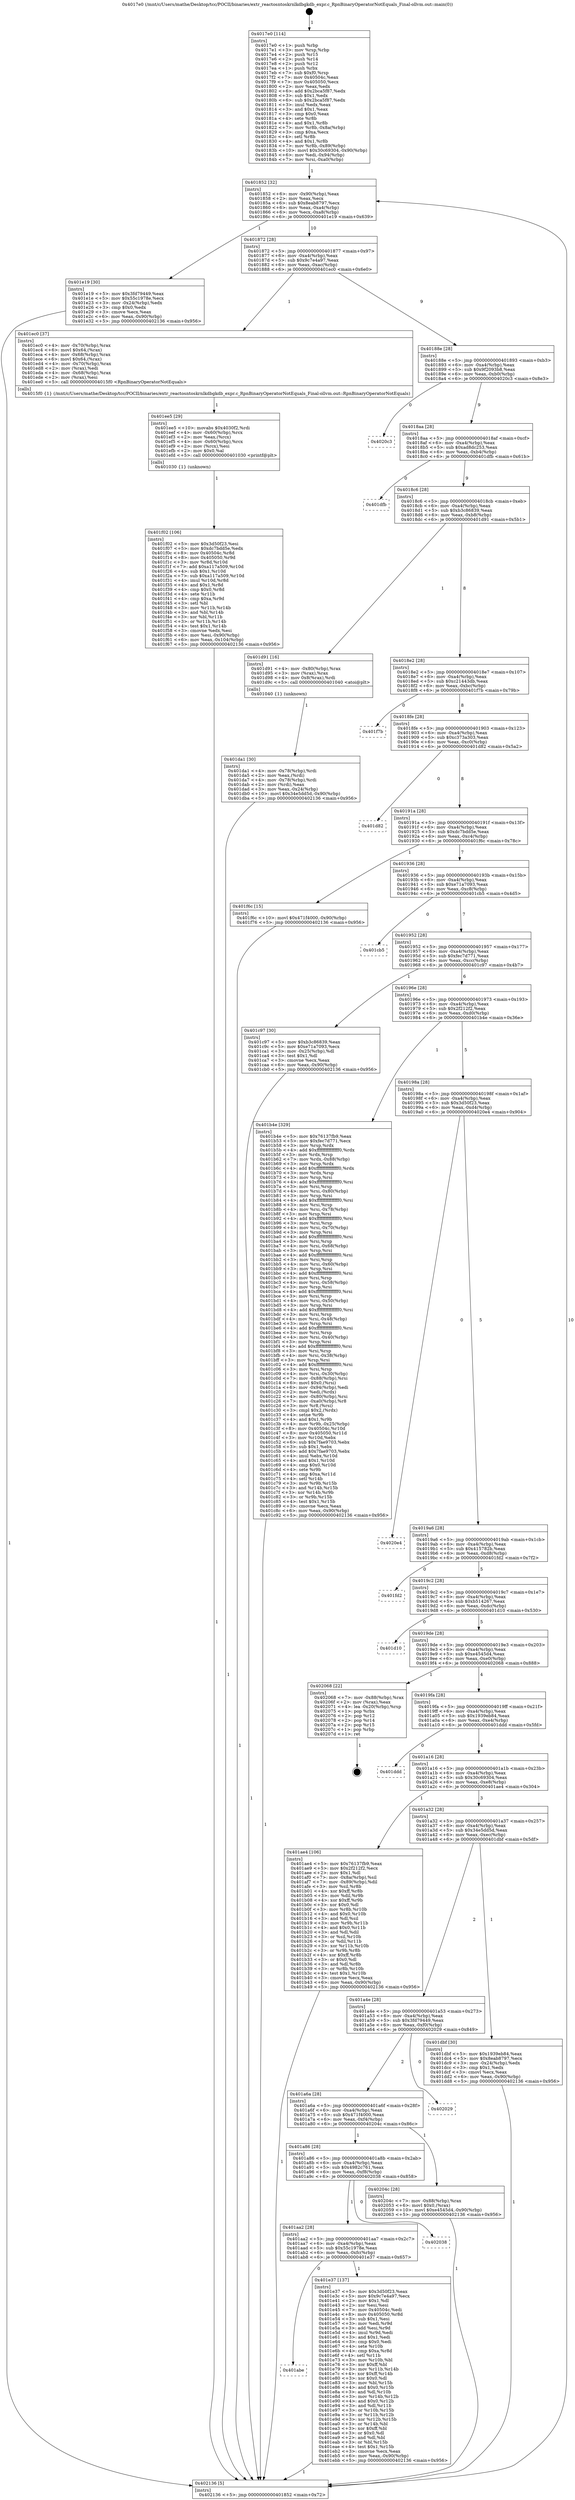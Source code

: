 digraph "0x4017e0" {
  label = "0x4017e0 (/mnt/c/Users/mathe/Desktop/tcc/POCII/binaries/extr_reactosntoskrnlkdbgkdb_expr.c_RpnBinaryOperatorNotEquals_Final-ollvm.out::main(0))"
  labelloc = "t"
  node[shape=record]

  Entry [label="",width=0.3,height=0.3,shape=circle,fillcolor=black,style=filled]
  "0x401852" [label="{
     0x401852 [32]\l
     | [instrs]\l
     &nbsp;&nbsp;0x401852 \<+6\>: mov -0x90(%rbp),%eax\l
     &nbsp;&nbsp;0x401858 \<+2\>: mov %eax,%ecx\l
     &nbsp;&nbsp;0x40185a \<+6\>: sub $0x8eab8797,%ecx\l
     &nbsp;&nbsp;0x401860 \<+6\>: mov %eax,-0xa4(%rbp)\l
     &nbsp;&nbsp;0x401866 \<+6\>: mov %ecx,-0xa8(%rbp)\l
     &nbsp;&nbsp;0x40186c \<+6\>: je 0000000000401e19 \<main+0x639\>\l
  }"]
  "0x401e19" [label="{
     0x401e19 [30]\l
     | [instrs]\l
     &nbsp;&nbsp;0x401e19 \<+5\>: mov $0x3fd79449,%eax\l
     &nbsp;&nbsp;0x401e1e \<+5\>: mov $0x55c1978e,%ecx\l
     &nbsp;&nbsp;0x401e23 \<+3\>: mov -0x24(%rbp),%edx\l
     &nbsp;&nbsp;0x401e26 \<+3\>: cmp $0x0,%edx\l
     &nbsp;&nbsp;0x401e29 \<+3\>: cmove %ecx,%eax\l
     &nbsp;&nbsp;0x401e2c \<+6\>: mov %eax,-0x90(%rbp)\l
     &nbsp;&nbsp;0x401e32 \<+5\>: jmp 0000000000402136 \<main+0x956\>\l
  }"]
  "0x401872" [label="{
     0x401872 [28]\l
     | [instrs]\l
     &nbsp;&nbsp;0x401872 \<+5\>: jmp 0000000000401877 \<main+0x97\>\l
     &nbsp;&nbsp;0x401877 \<+6\>: mov -0xa4(%rbp),%eax\l
     &nbsp;&nbsp;0x40187d \<+5\>: sub $0x9c7e4a97,%eax\l
     &nbsp;&nbsp;0x401882 \<+6\>: mov %eax,-0xac(%rbp)\l
     &nbsp;&nbsp;0x401888 \<+6\>: je 0000000000401ec0 \<main+0x6e0\>\l
  }"]
  Exit [label="",width=0.3,height=0.3,shape=circle,fillcolor=black,style=filled,peripheries=2]
  "0x401ec0" [label="{
     0x401ec0 [37]\l
     | [instrs]\l
     &nbsp;&nbsp;0x401ec0 \<+4\>: mov -0x70(%rbp),%rax\l
     &nbsp;&nbsp;0x401ec4 \<+6\>: movl $0x64,(%rax)\l
     &nbsp;&nbsp;0x401eca \<+4\>: mov -0x68(%rbp),%rax\l
     &nbsp;&nbsp;0x401ece \<+6\>: movl $0x64,(%rax)\l
     &nbsp;&nbsp;0x401ed4 \<+4\>: mov -0x70(%rbp),%rax\l
     &nbsp;&nbsp;0x401ed8 \<+2\>: mov (%rax),%edi\l
     &nbsp;&nbsp;0x401eda \<+4\>: mov -0x68(%rbp),%rax\l
     &nbsp;&nbsp;0x401ede \<+2\>: mov (%rax),%esi\l
     &nbsp;&nbsp;0x401ee0 \<+5\>: call 00000000004015f0 \<RpnBinaryOperatorNotEquals\>\l
     | [calls]\l
     &nbsp;&nbsp;0x4015f0 \{1\} (/mnt/c/Users/mathe/Desktop/tcc/POCII/binaries/extr_reactosntoskrnlkdbgkdb_expr.c_RpnBinaryOperatorNotEquals_Final-ollvm.out::RpnBinaryOperatorNotEquals)\l
  }"]
  "0x40188e" [label="{
     0x40188e [28]\l
     | [instrs]\l
     &nbsp;&nbsp;0x40188e \<+5\>: jmp 0000000000401893 \<main+0xb3\>\l
     &nbsp;&nbsp;0x401893 \<+6\>: mov -0xa4(%rbp),%eax\l
     &nbsp;&nbsp;0x401899 \<+5\>: sub $0x9f2093b8,%eax\l
     &nbsp;&nbsp;0x40189e \<+6\>: mov %eax,-0xb0(%rbp)\l
     &nbsp;&nbsp;0x4018a4 \<+6\>: je 00000000004020c3 \<main+0x8e3\>\l
  }"]
  "0x401f02" [label="{
     0x401f02 [106]\l
     | [instrs]\l
     &nbsp;&nbsp;0x401f02 \<+5\>: mov $0x3d50f23,%esi\l
     &nbsp;&nbsp;0x401f07 \<+5\>: mov $0xdc7bdd5e,%edx\l
     &nbsp;&nbsp;0x401f0c \<+8\>: mov 0x40504c,%r8d\l
     &nbsp;&nbsp;0x401f14 \<+8\>: mov 0x405050,%r9d\l
     &nbsp;&nbsp;0x401f1c \<+3\>: mov %r8d,%r10d\l
     &nbsp;&nbsp;0x401f1f \<+7\>: add $0xa117a509,%r10d\l
     &nbsp;&nbsp;0x401f26 \<+4\>: sub $0x1,%r10d\l
     &nbsp;&nbsp;0x401f2a \<+7\>: sub $0xa117a509,%r10d\l
     &nbsp;&nbsp;0x401f31 \<+4\>: imul %r10d,%r8d\l
     &nbsp;&nbsp;0x401f35 \<+4\>: and $0x1,%r8d\l
     &nbsp;&nbsp;0x401f39 \<+4\>: cmp $0x0,%r8d\l
     &nbsp;&nbsp;0x401f3d \<+4\>: sete %r11b\l
     &nbsp;&nbsp;0x401f41 \<+4\>: cmp $0xa,%r9d\l
     &nbsp;&nbsp;0x401f45 \<+3\>: setl %bl\l
     &nbsp;&nbsp;0x401f48 \<+3\>: mov %r11b,%r14b\l
     &nbsp;&nbsp;0x401f4b \<+3\>: and %bl,%r14b\l
     &nbsp;&nbsp;0x401f4e \<+3\>: xor %bl,%r11b\l
     &nbsp;&nbsp;0x401f51 \<+3\>: or %r11b,%r14b\l
     &nbsp;&nbsp;0x401f54 \<+4\>: test $0x1,%r14b\l
     &nbsp;&nbsp;0x401f58 \<+3\>: cmovne %edx,%esi\l
     &nbsp;&nbsp;0x401f5b \<+6\>: mov %esi,-0x90(%rbp)\l
     &nbsp;&nbsp;0x401f61 \<+6\>: mov %eax,-0x104(%rbp)\l
     &nbsp;&nbsp;0x401f67 \<+5\>: jmp 0000000000402136 \<main+0x956\>\l
  }"]
  "0x4020c3" [label="{
     0x4020c3\l
  }", style=dashed]
  "0x4018aa" [label="{
     0x4018aa [28]\l
     | [instrs]\l
     &nbsp;&nbsp;0x4018aa \<+5\>: jmp 00000000004018af \<main+0xcf\>\l
     &nbsp;&nbsp;0x4018af \<+6\>: mov -0xa4(%rbp),%eax\l
     &nbsp;&nbsp;0x4018b5 \<+5\>: sub $0xad8dc253,%eax\l
     &nbsp;&nbsp;0x4018ba \<+6\>: mov %eax,-0xb4(%rbp)\l
     &nbsp;&nbsp;0x4018c0 \<+6\>: je 0000000000401dfb \<main+0x61b\>\l
  }"]
  "0x401ee5" [label="{
     0x401ee5 [29]\l
     | [instrs]\l
     &nbsp;&nbsp;0x401ee5 \<+10\>: movabs $0x4030f2,%rdi\l
     &nbsp;&nbsp;0x401eef \<+4\>: mov -0x60(%rbp),%rcx\l
     &nbsp;&nbsp;0x401ef3 \<+2\>: mov %eax,(%rcx)\l
     &nbsp;&nbsp;0x401ef5 \<+4\>: mov -0x60(%rbp),%rcx\l
     &nbsp;&nbsp;0x401ef9 \<+2\>: mov (%rcx),%esi\l
     &nbsp;&nbsp;0x401efb \<+2\>: mov $0x0,%al\l
     &nbsp;&nbsp;0x401efd \<+5\>: call 0000000000401030 \<printf@plt\>\l
     | [calls]\l
     &nbsp;&nbsp;0x401030 \{1\} (unknown)\l
  }"]
  "0x401dfb" [label="{
     0x401dfb\l
  }", style=dashed]
  "0x4018c6" [label="{
     0x4018c6 [28]\l
     | [instrs]\l
     &nbsp;&nbsp;0x4018c6 \<+5\>: jmp 00000000004018cb \<main+0xeb\>\l
     &nbsp;&nbsp;0x4018cb \<+6\>: mov -0xa4(%rbp),%eax\l
     &nbsp;&nbsp;0x4018d1 \<+5\>: sub $0xb3c86839,%eax\l
     &nbsp;&nbsp;0x4018d6 \<+6\>: mov %eax,-0xb8(%rbp)\l
     &nbsp;&nbsp;0x4018dc \<+6\>: je 0000000000401d91 \<main+0x5b1\>\l
  }"]
  "0x401abe" [label="{
     0x401abe\l
  }", style=dashed]
  "0x401d91" [label="{
     0x401d91 [16]\l
     | [instrs]\l
     &nbsp;&nbsp;0x401d91 \<+4\>: mov -0x80(%rbp),%rax\l
     &nbsp;&nbsp;0x401d95 \<+3\>: mov (%rax),%rax\l
     &nbsp;&nbsp;0x401d98 \<+4\>: mov 0x8(%rax),%rdi\l
     &nbsp;&nbsp;0x401d9c \<+5\>: call 0000000000401040 \<atoi@plt\>\l
     | [calls]\l
     &nbsp;&nbsp;0x401040 \{1\} (unknown)\l
  }"]
  "0x4018e2" [label="{
     0x4018e2 [28]\l
     | [instrs]\l
     &nbsp;&nbsp;0x4018e2 \<+5\>: jmp 00000000004018e7 \<main+0x107\>\l
     &nbsp;&nbsp;0x4018e7 \<+6\>: mov -0xa4(%rbp),%eax\l
     &nbsp;&nbsp;0x4018ed \<+5\>: sub $0xc21443db,%eax\l
     &nbsp;&nbsp;0x4018f2 \<+6\>: mov %eax,-0xbc(%rbp)\l
     &nbsp;&nbsp;0x4018f8 \<+6\>: je 0000000000401f7b \<main+0x79b\>\l
  }"]
  "0x401e37" [label="{
     0x401e37 [137]\l
     | [instrs]\l
     &nbsp;&nbsp;0x401e37 \<+5\>: mov $0x3d50f23,%eax\l
     &nbsp;&nbsp;0x401e3c \<+5\>: mov $0x9c7e4a97,%ecx\l
     &nbsp;&nbsp;0x401e41 \<+2\>: mov $0x1,%dl\l
     &nbsp;&nbsp;0x401e43 \<+2\>: xor %esi,%esi\l
     &nbsp;&nbsp;0x401e45 \<+7\>: mov 0x40504c,%edi\l
     &nbsp;&nbsp;0x401e4c \<+8\>: mov 0x405050,%r8d\l
     &nbsp;&nbsp;0x401e54 \<+3\>: sub $0x1,%esi\l
     &nbsp;&nbsp;0x401e57 \<+3\>: mov %edi,%r9d\l
     &nbsp;&nbsp;0x401e5a \<+3\>: add %esi,%r9d\l
     &nbsp;&nbsp;0x401e5d \<+4\>: imul %r9d,%edi\l
     &nbsp;&nbsp;0x401e61 \<+3\>: and $0x1,%edi\l
     &nbsp;&nbsp;0x401e64 \<+3\>: cmp $0x0,%edi\l
     &nbsp;&nbsp;0x401e67 \<+4\>: sete %r10b\l
     &nbsp;&nbsp;0x401e6b \<+4\>: cmp $0xa,%r8d\l
     &nbsp;&nbsp;0x401e6f \<+4\>: setl %r11b\l
     &nbsp;&nbsp;0x401e73 \<+3\>: mov %r10b,%bl\l
     &nbsp;&nbsp;0x401e76 \<+3\>: xor $0xff,%bl\l
     &nbsp;&nbsp;0x401e79 \<+3\>: mov %r11b,%r14b\l
     &nbsp;&nbsp;0x401e7c \<+4\>: xor $0xff,%r14b\l
     &nbsp;&nbsp;0x401e80 \<+3\>: xor $0x0,%dl\l
     &nbsp;&nbsp;0x401e83 \<+3\>: mov %bl,%r15b\l
     &nbsp;&nbsp;0x401e86 \<+4\>: and $0x0,%r15b\l
     &nbsp;&nbsp;0x401e8a \<+3\>: and %dl,%r10b\l
     &nbsp;&nbsp;0x401e8d \<+3\>: mov %r14b,%r12b\l
     &nbsp;&nbsp;0x401e90 \<+4\>: and $0x0,%r12b\l
     &nbsp;&nbsp;0x401e94 \<+3\>: and %dl,%r11b\l
     &nbsp;&nbsp;0x401e97 \<+3\>: or %r10b,%r15b\l
     &nbsp;&nbsp;0x401e9a \<+3\>: or %r11b,%r12b\l
     &nbsp;&nbsp;0x401e9d \<+3\>: xor %r12b,%r15b\l
     &nbsp;&nbsp;0x401ea0 \<+3\>: or %r14b,%bl\l
     &nbsp;&nbsp;0x401ea3 \<+3\>: xor $0xff,%bl\l
     &nbsp;&nbsp;0x401ea6 \<+3\>: or $0x0,%dl\l
     &nbsp;&nbsp;0x401ea9 \<+2\>: and %dl,%bl\l
     &nbsp;&nbsp;0x401eab \<+3\>: or %bl,%r15b\l
     &nbsp;&nbsp;0x401eae \<+4\>: test $0x1,%r15b\l
     &nbsp;&nbsp;0x401eb2 \<+3\>: cmovne %ecx,%eax\l
     &nbsp;&nbsp;0x401eb5 \<+6\>: mov %eax,-0x90(%rbp)\l
     &nbsp;&nbsp;0x401ebb \<+5\>: jmp 0000000000402136 \<main+0x956\>\l
  }"]
  "0x401f7b" [label="{
     0x401f7b\l
  }", style=dashed]
  "0x4018fe" [label="{
     0x4018fe [28]\l
     | [instrs]\l
     &nbsp;&nbsp;0x4018fe \<+5\>: jmp 0000000000401903 \<main+0x123\>\l
     &nbsp;&nbsp;0x401903 \<+6\>: mov -0xa4(%rbp),%eax\l
     &nbsp;&nbsp;0x401909 \<+5\>: sub $0xc373a303,%eax\l
     &nbsp;&nbsp;0x40190e \<+6\>: mov %eax,-0xc0(%rbp)\l
     &nbsp;&nbsp;0x401914 \<+6\>: je 0000000000401d82 \<main+0x5a2\>\l
  }"]
  "0x401aa2" [label="{
     0x401aa2 [28]\l
     | [instrs]\l
     &nbsp;&nbsp;0x401aa2 \<+5\>: jmp 0000000000401aa7 \<main+0x2c7\>\l
     &nbsp;&nbsp;0x401aa7 \<+6\>: mov -0xa4(%rbp),%eax\l
     &nbsp;&nbsp;0x401aad \<+5\>: sub $0x55c1978e,%eax\l
     &nbsp;&nbsp;0x401ab2 \<+6\>: mov %eax,-0xfc(%rbp)\l
     &nbsp;&nbsp;0x401ab8 \<+6\>: je 0000000000401e37 \<main+0x657\>\l
  }"]
  "0x401d82" [label="{
     0x401d82\l
  }", style=dashed]
  "0x40191a" [label="{
     0x40191a [28]\l
     | [instrs]\l
     &nbsp;&nbsp;0x40191a \<+5\>: jmp 000000000040191f \<main+0x13f\>\l
     &nbsp;&nbsp;0x40191f \<+6\>: mov -0xa4(%rbp),%eax\l
     &nbsp;&nbsp;0x401925 \<+5\>: sub $0xdc7bdd5e,%eax\l
     &nbsp;&nbsp;0x40192a \<+6\>: mov %eax,-0xc4(%rbp)\l
     &nbsp;&nbsp;0x401930 \<+6\>: je 0000000000401f6c \<main+0x78c\>\l
  }"]
  "0x402038" [label="{
     0x402038\l
  }", style=dashed]
  "0x401f6c" [label="{
     0x401f6c [15]\l
     | [instrs]\l
     &nbsp;&nbsp;0x401f6c \<+10\>: movl $0x471f4000,-0x90(%rbp)\l
     &nbsp;&nbsp;0x401f76 \<+5\>: jmp 0000000000402136 \<main+0x956\>\l
  }"]
  "0x401936" [label="{
     0x401936 [28]\l
     | [instrs]\l
     &nbsp;&nbsp;0x401936 \<+5\>: jmp 000000000040193b \<main+0x15b\>\l
     &nbsp;&nbsp;0x40193b \<+6\>: mov -0xa4(%rbp),%eax\l
     &nbsp;&nbsp;0x401941 \<+5\>: sub $0xe71a7093,%eax\l
     &nbsp;&nbsp;0x401946 \<+6\>: mov %eax,-0xc8(%rbp)\l
     &nbsp;&nbsp;0x40194c \<+6\>: je 0000000000401cb5 \<main+0x4d5\>\l
  }"]
  "0x401a86" [label="{
     0x401a86 [28]\l
     | [instrs]\l
     &nbsp;&nbsp;0x401a86 \<+5\>: jmp 0000000000401a8b \<main+0x2ab\>\l
     &nbsp;&nbsp;0x401a8b \<+6\>: mov -0xa4(%rbp),%eax\l
     &nbsp;&nbsp;0x401a91 \<+5\>: sub $0x4982c761,%eax\l
     &nbsp;&nbsp;0x401a96 \<+6\>: mov %eax,-0xf8(%rbp)\l
     &nbsp;&nbsp;0x401a9c \<+6\>: je 0000000000402038 \<main+0x858\>\l
  }"]
  "0x401cb5" [label="{
     0x401cb5\l
  }", style=dashed]
  "0x401952" [label="{
     0x401952 [28]\l
     | [instrs]\l
     &nbsp;&nbsp;0x401952 \<+5\>: jmp 0000000000401957 \<main+0x177\>\l
     &nbsp;&nbsp;0x401957 \<+6\>: mov -0xa4(%rbp),%eax\l
     &nbsp;&nbsp;0x40195d \<+5\>: sub $0xfec7d771,%eax\l
     &nbsp;&nbsp;0x401962 \<+6\>: mov %eax,-0xcc(%rbp)\l
     &nbsp;&nbsp;0x401968 \<+6\>: je 0000000000401c97 \<main+0x4b7\>\l
  }"]
  "0x40204c" [label="{
     0x40204c [28]\l
     | [instrs]\l
     &nbsp;&nbsp;0x40204c \<+7\>: mov -0x88(%rbp),%rax\l
     &nbsp;&nbsp;0x402053 \<+6\>: movl $0x0,(%rax)\l
     &nbsp;&nbsp;0x402059 \<+10\>: movl $0xe4545d4,-0x90(%rbp)\l
     &nbsp;&nbsp;0x402063 \<+5\>: jmp 0000000000402136 \<main+0x956\>\l
  }"]
  "0x401c97" [label="{
     0x401c97 [30]\l
     | [instrs]\l
     &nbsp;&nbsp;0x401c97 \<+5\>: mov $0xb3c86839,%eax\l
     &nbsp;&nbsp;0x401c9c \<+5\>: mov $0xe71a7093,%ecx\l
     &nbsp;&nbsp;0x401ca1 \<+3\>: mov -0x25(%rbp),%dl\l
     &nbsp;&nbsp;0x401ca4 \<+3\>: test $0x1,%dl\l
     &nbsp;&nbsp;0x401ca7 \<+3\>: cmovne %ecx,%eax\l
     &nbsp;&nbsp;0x401caa \<+6\>: mov %eax,-0x90(%rbp)\l
     &nbsp;&nbsp;0x401cb0 \<+5\>: jmp 0000000000402136 \<main+0x956\>\l
  }"]
  "0x40196e" [label="{
     0x40196e [28]\l
     | [instrs]\l
     &nbsp;&nbsp;0x40196e \<+5\>: jmp 0000000000401973 \<main+0x193\>\l
     &nbsp;&nbsp;0x401973 \<+6\>: mov -0xa4(%rbp),%eax\l
     &nbsp;&nbsp;0x401979 \<+5\>: sub $0x2f212f2,%eax\l
     &nbsp;&nbsp;0x40197e \<+6\>: mov %eax,-0xd0(%rbp)\l
     &nbsp;&nbsp;0x401984 \<+6\>: je 0000000000401b4e \<main+0x36e\>\l
  }"]
  "0x401a6a" [label="{
     0x401a6a [28]\l
     | [instrs]\l
     &nbsp;&nbsp;0x401a6a \<+5\>: jmp 0000000000401a6f \<main+0x28f\>\l
     &nbsp;&nbsp;0x401a6f \<+6\>: mov -0xa4(%rbp),%eax\l
     &nbsp;&nbsp;0x401a75 \<+5\>: sub $0x471f4000,%eax\l
     &nbsp;&nbsp;0x401a7a \<+6\>: mov %eax,-0xf4(%rbp)\l
     &nbsp;&nbsp;0x401a80 \<+6\>: je 000000000040204c \<main+0x86c\>\l
  }"]
  "0x401b4e" [label="{
     0x401b4e [329]\l
     | [instrs]\l
     &nbsp;&nbsp;0x401b4e \<+5\>: mov $0x76137fb9,%eax\l
     &nbsp;&nbsp;0x401b53 \<+5\>: mov $0xfec7d771,%ecx\l
     &nbsp;&nbsp;0x401b58 \<+3\>: mov %rsp,%rdx\l
     &nbsp;&nbsp;0x401b5b \<+4\>: add $0xfffffffffffffff0,%rdx\l
     &nbsp;&nbsp;0x401b5f \<+3\>: mov %rdx,%rsp\l
     &nbsp;&nbsp;0x401b62 \<+7\>: mov %rdx,-0x88(%rbp)\l
     &nbsp;&nbsp;0x401b69 \<+3\>: mov %rsp,%rdx\l
     &nbsp;&nbsp;0x401b6c \<+4\>: add $0xfffffffffffffff0,%rdx\l
     &nbsp;&nbsp;0x401b70 \<+3\>: mov %rdx,%rsp\l
     &nbsp;&nbsp;0x401b73 \<+3\>: mov %rsp,%rsi\l
     &nbsp;&nbsp;0x401b76 \<+4\>: add $0xfffffffffffffff0,%rsi\l
     &nbsp;&nbsp;0x401b7a \<+3\>: mov %rsi,%rsp\l
     &nbsp;&nbsp;0x401b7d \<+4\>: mov %rsi,-0x80(%rbp)\l
     &nbsp;&nbsp;0x401b81 \<+3\>: mov %rsp,%rsi\l
     &nbsp;&nbsp;0x401b84 \<+4\>: add $0xfffffffffffffff0,%rsi\l
     &nbsp;&nbsp;0x401b88 \<+3\>: mov %rsi,%rsp\l
     &nbsp;&nbsp;0x401b8b \<+4\>: mov %rsi,-0x78(%rbp)\l
     &nbsp;&nbsp;0x401b8f \<+3\>: mov %rsp,%rsi\l
     &nbsp;&nbsp;0x401b92 \<+4\>: add $0xfffffffffffffff0,%rsi\l
     &nbsp;&nbsp;0x401b96 \<+3\>: mov %rsi,%rsp\l
     &nbsp;&nbsp;0x401b99 \<+4\>: mov %rsi,-0x70(%rbp)\l
     &nbsp;&nbsp;0x401b9d \<+3\>: mov %rsp,%rsi\l
     &nbsp;&nbsp;0x401ba0 \<+4\>: add $0xfffffffffffffff0,%rsi\l
     &nbsp;&nbsp;0x401ba4 \<+3\>: mov %rsi,%rsp\l
     &nbsp;&nbsp;0x401ba7 \<+4\>: mov %rsi,-0x68(%rbp)\l
     &nbsp;&nbsp;0x401bab \<+3\>: mov %rsp,%rsi\l
     &nbsp;&nbsp;0x401bae \<+4\>: add $0xfffffffffffffff0,%rsi\l
     &nbsp;&nbsp;0x401bb2 \<+3\>: mov %rsi,%rsp\l
     &nbsp;&nbsp;0x401bb5 \<+4\>: mov %rsi,-0x60(%rbp)\l
     &nbsp;&nbsp;0x401bb9 \<+3\>: mov %rsp,%rsi\l
     &nbsp;&nbsp;0x401bbc \<+4\>: add $0xfffffffffffffff0,%rsi\l
     &nbsp;&nbsp;0x401bc0 \<+3\>: mov %rsi,%rsp\l
     &nbsp;&nbsp;0x401bc3 \<+4\>: mov %rsi,-0x58(%rbp)\l
     &nbsp;&nbsp;0x401bc7 \<+3\>: mov %rsp,%rsi\l
     &nbsp;&nbsp;0x401bca \<+4\>: add $0xfffffffffffffff0,%rsi\l
     &nbsp;&nbsp;0x401bce \<+3\>: mov %rsi,%rsp\l
     &nbsp;&nbsp;0x401bd1 \<+4\>: mov %rsi,-0x50(%rbp)\l
     &nbsp;&nbsp;0x401bd5 \<+3\>: mov %rsp,%rsi\l
     &nbsp;&nbsp;0x401bd8 \<+4\>: add $0xfffffffffffffff0,%rsi\l
     &nbsp;&nbsp;0x401bdc \<+3\>: mov %rsi,%rsp\l
     &nbsp;&nbsp;0x401bdf \<+4\>: mov %rsi,-0x48(%rbp)\l
     &nbsp;&nbsp;0x401be3 \<+3\>: mov %rsp,%rsi\l
     &nbsp;&nbsp;0x401be6 \<+4\>: add $0xfffffffffffffff0,%rsi\l
     &nbsp;&nbsp;0x401bea \<+3\>: mov %rsi,%rsp\l
     &nbsp;&nbsp;0x401bed \<+4\>: mov %rsi,-0x40(%rbp)\l
     &nbsp;&nbsp;0x401bf1 \<+3\>: mov %rsp,%rsi\l
     &nbsp;&nbsp;0x401bf4 \<+4\>: add $0xfffffffffffffff0,%rsi\l
     &nbsp;&nbsp;0x401bf8 \<+3\>: mov %rsi,%rsp\l
     &nbsp;&nbsp;0x401bfb \<+4\>: mov %rsi,-0x38(%rbp)\l
     &nbsp;&nbsp;0x401bff \<+3\>: mov %rsp,%rsi\l
     &nbsp;&nbsp;0x401c02 \<+4\>: add $0xfffffffffffffff0,%rsi\l
     &nbsp;&nbsp;0x401c06 \<+3\>: mov %rsi,%rsp\l
     &nbsp;&nbsp;0x401c09 \<+4\>: mov %rsi,-0x30(%rbp)\l
     &nbsp;&nbsp;0x401c0d \<+7\>: mov -0x88(%rbp),%rsi\l
     &nbsp;&nbsp;0x401c14 \<+6\>: movl $0x0,(%rsi)\l
     &nbsp;&nbsp;0x401c1a \<+6\>: mov -0x94(%rbp),%edi\l
     &nbsp;&nbsp;0x401c20 \<+2\>: mov %edi,(%rdx)\l
     &nbsp;&nbsp;0x401c22 \<+4\>: mov -0x80(%rbp),%rsi\l
     &nbsp;&nbsp;0x401c26 \<+7\>: mov -0xa0(%rbp),%r8\l
     &nbsp;&nbsp;0x401c2d \<+3\>: mov %r8,(%rsi)\l
     &nbsp;&nbsp;0x401c30 \<+3\>: cmpl $0x2,(%rdx)\l
     &nbsp;&nbsp;0x401c33 \<+4\>: setne %r9b\l
     &nbsp;&nbsp;0x401c37 \<+4\>: and $0x1,%r9b\l
     &nbsp;&nbsp;0x401c3b \<+4\>: mov %r9b,-0x25(%rbp)\l
     &nbsp;&nbsp;0x401c3f \<+8\>: mov 0x40504c,%r10d\l
     &nbsp;&nbsp;0x401c47 \<+8\>: mov 0x405050,%r11d\l
     &nbsp;&nbsp;0x401c4f \<+3\>: mov %r10d,%ebx\l
     &nbsp;&nbsp;0x401c52 \<+6\>: sub $0x7fae9703,%ebx\l
     &nbsp;&nbsp;0x401c58 \<+3\>: sub $0x1,%ebx\l
     &nbsp;&nbsp;0x401c5b \<+6\>: add $0x7fae9703,%ebx\l
     &nbsp;&nbsp;0x401c61 \<+4\>: imul %ebx,%r10d\l
     &nbsp;&nbsp;0x401c65 \<+4\>: and $0x1,%r10d\l
     &nbsp;&nbsp;0x401c69 \<+4\>: cmp $0x0,%r10d\l
     &nbsp;&nbsp;0x401c6d \<+4\>: sete %r9b\l
     &nbsp;&nbsp;0x401c71 \<+4\>: cmp $0xa,%r11d\l
     &nbsp;&nbsp;0x401c75 \<+4\>: setl %r14b\l
     &nbsp;&nbsp;0x401c79 \<+3\>: mov %r9b,%r15b\l
     &nbsp;&nbsp;0x401c7c \<+3\>: and %r14b,%r15b\l
     &nbsp;&nbsp;0x401c7f \<+3\>: xor %r14b,%r9b\l
     &nbsp;&nbsp;0x401c82 \<+3\>: or %r9b,%r15b\l
     &nbsp;&nbsp;0x401c85 \<+4\>: test $0x1,%r15b\l
     &nbsp;&nbsp;0x401c89 \<+3\>: cmovne %ecx,%eax\l
     &nbsp;&nbsp;0x401c8c \<+6\>: mov %eax,-0x90(%rbp)\l
     &nbsp;&nbsp;0x401c92 \<+5\>: jmp 0000000000402136 \<main+0x956\>\l
  }"]
  "0x40198a" [label="{
     0x40198a [28]\l
     | [instrs]\l
     &nbsp;&nbsp;0x40198a \<+5\>: jmp 000000000040198f \<main+0x1af\>\l
     &nbsp;&nbsp;0x40198f \<+6\>: mov -0xa4(%rbp),%eax\l
     &nbsp;&nbsp;0x401995 \<+5\>: sub $0x3d50f23,%eax\l
     &nbsp;&nbsp;0x40199a \<+6\>: mov %eax,-0xd4(%rbp)\l
     &nbsp;&nbsp;0x4019a0 \<+6\>: je 00000000004020e4 \<main+0x904\>\l
  }"]
  "0x402029" [label="{
     0x402029\l
  }", style=dashed]
  "0x4020e4" [label="{
     0x4020e4\l
  }", style=dashed]
  "0x4019a6" [label="{
     0x4019a6 [28]\l
     | [instrs]\l
     &nbsp;&nbsp;0x4019a6 \<+5\>: jmp 00000000004019ab \<main+0x1cb\>\l
     &nbsp;&nbsp;0x4019ab \<+6\>: mov -0xa4(%rbp),%eax\l
     &nbsp;&nbsp;0x4019b1 \<+5\>: sub $0x415782b,%eax\l
     &nbsp;&nbsp;0x4019b6 \<+6\>: mov %eax,-0xd8(%rbp)\l
     &nbsp;&nbsp;0x4019bc \<+6\>: je 0000000000401fd2 \<main+0x7f2\>\l
  }"]
  "0x401a4e" [label="{
     0x401a4e [28]\l
     | [instrs]\l
     &nbsp;&nbsp;0x401a4e \<+5\>: jmp 0000000000401a53 \<main+0x273\>\l
     &nbsp;&nbsp;0x401a53 \<+6\>: mov -0xa4(%rbp),%eax\l
     &nbsp;&nbsp;0x401a59 \<+5\>: sub $0x3fd79449,%eax\l
     &nbsp;&nbsp;0x401a5e \<+6\>: mov %eax,-0xf0(%rbp)\l
     &nbsp;&nbsp;0x401a64 \<+6\>: je 0000000000402029 \<main+0x849\>\l
  }"]
  "0x401fd2" [label="{
     0x401fd2\l
  }", style=dashed]
  "0x4019c2" [label="{
     0x4019c2 [28]\l
     | [instrs]\l
     &nbsp;&nbsp;0x4019c2 \<+5\>: jmp 00000000004019c7 \<main+0x1e7\>\l
     &nbsp;&nbsp;0x4019c7 \<+6\>: mov -0xa4(%rbp),%eax\l
     &nbsp;&nbsp;0x4019cd \<+5\>: sub $0xb514267,%eax\l
     &nbsp;&nbsp;0x4019d2 \<+6\>: mov %eax,-0xdc(%rbp)\l
     &nbsp;&nbsp;0x4019d8 \<+6\>: je 0000000000401d10 \<main+0x530\>\l
  }"]
  "0x401dbf" [label="{
     0x401dbf [30]\l
     | [instrs]\l
     &nbsp;&nbsp;0x401dbf \<+5\>: mov $0x1939eb84,%eax\l
     &nbsp;&nbsp;0x401dc4 \<+5\>: mov $0x8eab8797,%ecx\l
     &nbsp;&nbsp;0x401dc9 \<+3\>: mov -0x24(%rbp),%edx\l
     &nbsp;&nbsp;0x401dcc \<+3\>: cmp $0x1,%edx\l
     &nbsp;&nbsp;0x401dcf \<+3\>: cmovl %ecx,%eax\l
     &nbsp;&nbsp;0x401dd2 \<+6\>: mov %eax,-0x90(%rbp)\l
     &nbsp;&nbsp;0x401dd8 \<+5\>: jmp 0000000000402136 \<main+0x956\>\l
  }"]
  "0x401d10" [label="{
     0x401d10\l
  }", style=dashed]
  "0x4019de" [label="{
     0x4019de [28]\l
     | [instrs]\l
     &nbsp;&nbsp;0x4019de \<+5\>: jmp 00000000004019e3 \<main+0x203\>\l
     &nbsp;&nbsp;0x4019e3 \<+6\>: mov -0xa4(%rbp),%eax\l
     &nbsp;&nbsp;0x4019e9 \<+5\>: sub $0xe4545d4,%eax\l
     &nbsp;&nbsp;0x4019ee \<+6\>: mov %eax,-0xe0(%rbp)\l
     &nbsp;&nbsp;0x4019f4 \<+6\>: je 0000000000402068 \<main+0x888\>\l
  }"]
  "0x401da1" [label="{
     0x401da1 [30]\l
     | [instrs]\l
     &nbsp;&nbsp;0x401da1 \<+4\>: mov -0x78(%rbp),%rdi\l
     &nbsp;&nbsp;0x401da5 \<+2\>: mov %eax,(%rdi)\l
     &nbsp;&nbsp;0x401da7 \<+4\>: mov -0x78(%rbp),%rdi\l
     &nbsp;&nbsp;0x401dab \<+2\>: mov (%rdi),%eax\l
     &nbsp;&nbsp;0x401dad \<+3\>: mov %eax,-0x24(%rbp)\l
     &nbsp;&nbsp;0x401db0 \<+10\>: movl $0x34e5dd5d,-0x90(%rbp)\l
     &nbsp;&nbsp;0x401dba \<+5\>: jmp 0000000000402136 \<main+0x956\>\l
  }"]
  "0x402068" [label="{
     0x402068 [22]\l
     | [instrs]\l
     &nbsp;&nbsp;0x402068 \<+7\>: mov -0x88(%rbp),%rax\l
     &nbsp;&nbsp;0x40206f \<+2\>: mov (%rax),%eax\l
     &nbsp;&nbsp;0x402071 \<+4\>: lea -0x20(%rbp),%rsp\l
     &nbsp;&nbsp;0x402075 \<+1\>: pop %rbx\l
     &nbsp;&nbsp;0x402076 \<+2\>: pop %r12\l
     &nbsp;&nbsp;0x402078 \<+2\>: pop %r14\l
     &nbsp;&nbsp;0x40207a \<+2\>: pop %r15\l
     &nbsp;&nbsp;0x40207c \<+1\>: pop %rbp\l
     &nbsp;&nbsp;0x40207d \<+1\>: ret\l
  }"]
  "0x4019fa" [label="{
     0x4019fa [28]\l
     | [instrs]\l
     &nbsp;&nbsp;0x4019fa \<+5\>: jmp 00000000004019ff \<main+0x21f\>\l
     &nbsp;&nbsp;0x4019ff \<+6\>: mov -0xa4(%rbp),%eax\l
     &nbsp;&nbsp;0x401a05 \<+5\>: sub $0x1939eb84,%eax\l
     &nbsp;&nbsp;0x401a0a \<+6\>: mov %eax,-0xe4(%rbp)\l
     &nbsp;&nbsp;0x401a10 \<+6\>: je 0000000000401ddd \<main+0x5fd\>\l
  }"]
  "0x4017e0" [label="{
     0x4017e0 [114]\l
     | [instrs]\l
     &nbsp;&nbsp;0x4017e0 \<+1\>: push %rbp\l
     &nbsp;&nbsp;0x4017e1 \<+3\>: mov %rsp,%rbp\l
     &nbsp;&nbsp;0x4017e4 \<+2\>: push %r15\l
     &nbsp;&nbsp;0x4017e6 \<+2\>: push %r14\l
     &nbsp;&nbsp;0x4017e8 \<+2\>: push %r12\l
     &nbsp;&nbsp;0x4017ea \<+1\>: push %rbx\l
     &nbsp;&nbsp;0x4017eb \<+7\>: sub $0xf0,%rsp\l
     &nbsp;&nbsp;0x4017f2 \<+7\>: mov 0x40504c,%eax\l
     &nbsp;&nbsp;0x4017f9 \<+7\>: mov 0x405050,%ecx\l
     &nbsp;&nbsp;0x401800 \<+2\>: mov %eax,%edx\l
     &nbsp;&nbsp;0x401802 \<+6\>: add $0x2bca5f87,%edx\l
     &nbsp;&nbsp;0x401808 \<+3\>: sub $0x1,%edx\l
     &nbsp;&nbsp;0x40180b \<+6\>: sub $0x2bca5f87,%edx\l
     &nbsp;&nbsp;0x401811 \<+3\>: imul %edx,%eax\l
     &nbsp;&nbsp;0x401814 \<+3\>: and $0x1,%eax\l
     &nbsp;&nbsp;0x401817 \<+3\>: cmp $0x0,%eax\l
     &nbsp;&nbsp;0x40181a \<+4\>: sete %r8b\l
     &nbsp;&nbsp;0x40181e \<+4\>: and $0x1,%r8b\l
     &nbsp;&nbsp;0x401822 \<+7\>: mov %r8b,-0x8a(%rbp)\l
     &nbsp;&nbsp;0x401829 \<+3\>: cmp $0xa,%ecx\l
     &nbsp;&nbsp;0x40182c \<+4\>: setl %r8b\l
     &nbsp;&nbsp;0x401830 \<+4\>: and $0x1,%r8b\l
     &nbsp;&nbsp;0x401834 \<+7\>: mov %r8b,-0x89(%rbp)\l
     &nbsp;&nbsp;0x40183b \<+10\>: movl $0x30c69304,-0x90(%rbp)\l
     &nbsp;&nbsp;0x401845 \<+6\>: mov %edi,-0x94(%rbp)\l
     &nbsp;&nbsp;0x40184b \<+7\>: mov %rsi,-0xa0(%rbp)\l
  }"]
  "0x401ddd" [label="{
     0x401ddd\l
  }", style=dashed]
  "0x401a16" [label="{
     0x401a16 [28]\l
     | [instrs]\l
     &nbsp;&nbsp;0x401a16 \<+5\>: jmp 0000000000401a1b \<main+0x23b\>\l
     &nbsp;&nbsp;0x401a1b \<+6\>: mov -0xa4(%rbp),%eax\l
     &nbsp;&nbsp;0x401a21 \<+5\>: sub $0x30c69304,%eax\l
     &nbsp;&nbsp;0x401a26 \<+6\>: mov %eax,-0xe8(%rbp)\l
     &nbsp;&nbsp;0x401a2c \<+6\>: je 0000000000401ae4 \<main+0x304\>\l
  }"]
  "0x402136" [label="{
     0x402136 [5]\l
     | [instrs]\l
     &nbsp;&nbsp;0x402136 \<+5\>: jmp 0000000000401852 \<main+0x72\>\l
  }"]
  "0x401ae4" [label="{
     0x401ae4 [106]\l
     | [instrs]\l
     &nbsp;&nbsp;0x401ae4 \<+5\>: mov $0x76137fb9,%eax\l
     &nbsp;&nbsp;0x401ae9 \<+5\>: mov $0x2f212f2,%ecx\l
     &nbsp;&nbsp;0x401aee \<+2\>: mov $0x1,%dl\l
     &nbsp;&nbsp;0x401af0 \<+7\>: mov -0x8a(%rbp),%sil\l
     &nbsp;&nbsp;0x401af7 \<+7\>: mov -0x89(%rbp),%dil\l
     &nbsp;&nbsp;0x401afe \<+3\>: mov %sil,%r8b\l
     &nbsp;&nbsp;0x401b01 \<+4\>: xor $0xff,%r8b\l
     &nbsp;&nbsp;0x401b05 \<+3\>: mov %dil,%r9b\l
     &nbsp;&nbsp;0x401b08 \<+4\>: xor $0xff,%r9b\l
     &nbsp;&nbsp;0x401b0c \<+3\>: xor $0x0,%dl\l
     &nbsp;&nbsp;0x401b0f \<+3\>: mov %r8b,%r10b\l
     &nbsp;&nbsp;0x401b12 \<+4\>: and $0x0,%r10b\l
     &nbsp;&nbsp;0x401b16 \<+3\>: and %dl,%sil\l
     &nbsp;&nbsp;0x401b19 \<+3\>: mov %r9b,%r11b\l
     &nbsp;&nbsp;0x401b1c \<+4\>: and $0x0,%r11b\l
     &nbsp;&nbsp;0x401b20 \<+3\>: and %dl,%dil\l
     &nbsp;&nbsp;0x401b23 \<+3\>: or %sil,%r10b\l
     &nbsp;&nbsp;0x401b26 \<+3\>: or %dil,%r11b\l
     &nbsp;&nbsp;0x401b29 \<+3\>: xor %r11b,%r10b\l
     &nbsp;&nbsp;0x401b2c \<+3\>: or %r9b,%r8b\l
     &nbsp;&nbsp;0x401b2f \<+4\>: xor $0xff,%r8b\l
     &nbsp;&nbsp;0x401b33 \<+3\>: or $0x0,%dl\l
     &nbsp;&nbsp;0x401b36 \<+3\>: and %dl,%r8b\l
     &nbsp;&nbsp;0x401b39 \<+3\>: or %r8b,%r10b\l
     &nbsp;&nbsp;0x401b3c \<+4\>: test $0x1,%r10b\l
     &nbsp;&nbsp;0x401b40 \<+3\>: cmovne %ecx,%eax\l
     &nbsp;&nbsp;0x401b43 \<+6\>: mov %eax,-0x90(%rbp)\l
     &nbsp;&nbsp;0x401b49 \<+5\>: jmp 0000000000402136 \<main+0x956\>\l
  }"]
  "0x401a32" [label="{
     0x401a32 [28]\l
     | [instrs]\l
     &nbsp;&nbsp;0x401a32 \<+5\>: jmp 0000000000401a37 \<main+0x257\>\l
     &nbsp;&nbsp;0x401a37 \<+6\>: mov -0xa4(%rbp),%eax\l
     &nbsp;&nbsp;0x401a3d \<+5\>: sub $0x34e5dd5d,%eax\l
     &nbsp;&nbsp;0x401a42 \<+6\>: mov %eax,-0xec(%rbp)\l
     &nbsp;&nbsp;0x401a48 \<+6\>: je 0000000000401dbf \<main+0x5df\>\l
  }"]
  Entry -> "0x4017e0" [label=" 1"]
  "0x401852" -> "0x401e19" [label=" 1"]
  "0x401852" -> "0x401872" [label=" 10"]
  "0x402068" -> Exit [label=" 1"]
  "0x401872" -> "0x401ec0" [label=" 1"]
  "0x401872" -> "0x40188e" [label=" 9"]
  "0x40204c" -> "0x402136" [label=" 1"]
  "0x40188e" -> "0x4020c3" [label=" 0"]
  "0x40188e" -> "0x4018aa" [label=" 9"]
  "0x401f6c" -> "0x402136" [label=" 1"]
  "0x4018aa" -> "0x401dfb" [label=" 0"]
  "0x4018aa" -> "0x4018c6" [label=" 9"]
  "0x401f02" -> "0x402136" [label=" 1"]
  "0x4018c6" -> "0x401d91" [label=" 1"]
  "0x4018c6" -> "0x4018e2" [label=" 8"]
  "0x401ee5" -> "0x401f02" [label=" 1"]
  "0x4018e2" -> "0x401f7b" [label=" 0"]
  "0x4018e2" -> "0x4018fe" [label=" 8"]
  "0x401ec0" -> "0x401ee5" [label=" 1"]
  "0x4018fe" -> "0x401d82" [label=" 0"]
  "0x4018fe" -> "0x40191a" [label=" 8"]
  "0x401aa2" -> "0x401abe" [label=" 0"]
  "0x40191a" -> "0x401f6c" [label=" 1"]
  "0x40191a" -> "0x401936" [label=" 7"]
  "0x401aa2" -> "0x401e37" [label=" 1"]
  "0x401936" -> "0x401cb5" [label=" 0"]
  "0x401936" -> "0x401952" [label=" 7"]
  "0x401a86" -> "0x401aa2" [label=" 1"]
  "0x401952" -> "0x401c97" [label=" 1"]
  "0x401952" -> "0x40196e" [label=" 6"]
  "0x401a86" -> "0x402038" [label=" 0"]
  "0x40196e" -> "0x401b4e" [label=" 1"]
  "0x40196e" -> "0x40198a" [label=" 5"]
  "0x401a6a" -> "0x401a86" [label=" 1"]
  "0x40198a" -> "0x4020e4" [label=" 0"]
  "0x40198a" -> "0x4019a6" [label=" 5"]
  "0x401a6a" -> "0x40204c" [label=" 1"]
  "0x4019a6" -> "0x401fd2" [label=" 0"]
  "0x4019a6" -> "0x4019c2" [label=" 5"]
  "0x401a4e" -> "0x401a6a" [label=" 2"]
  "0x4019c2" -> "0x401d10" [label=" 0"]
  "0x4019c2" -> "0x4019de" [label=" 5"]
  "0x401a4e" -> "0x402029" [label=" 0"]
  "0x4019de" -> "0x402068" [label=" 1"]
  "0x4019de" -> "0x4019fa" [label=" 4"]
  "0x401e19" -> "0x402136" [label=" 1"]
  "0x4019fa" -> "0x401ddd" [label=" 0"]
  "0x4019fa" -> "0x401a16" [label=" 4"]
  "0x401a32" -> "0x401a4e" [label=" 2"]
  "0x401a16" -> "0x401ae4" [label=" 1"]
  "0x401a16" -> "0x401a32" [label=" 3"]
  "0x401ae4" -> "0x402136" [label=" 1"]
  "0x4017e0" -> "0x401852" [label=" 1"]
  "0x402136" -> "0x401852" [label=" 10"]
  "0x401dbf" -> "0x402136" [label=" 1"]
  "0x401b4e" -> "0x402136" [label=" 1"]
  "0x401c97" -> "0x402136" [label=" 1"]
  "0x401d91" -> "0x401da1" [label=" 1"]
  "0x401da1" -> "0x402136" [label=" 1"]
  "0x401e37" -> "0x402136" [label=" 1"]
  "0x401a32" -> "0x401dbf" [label=" 1"]
}
